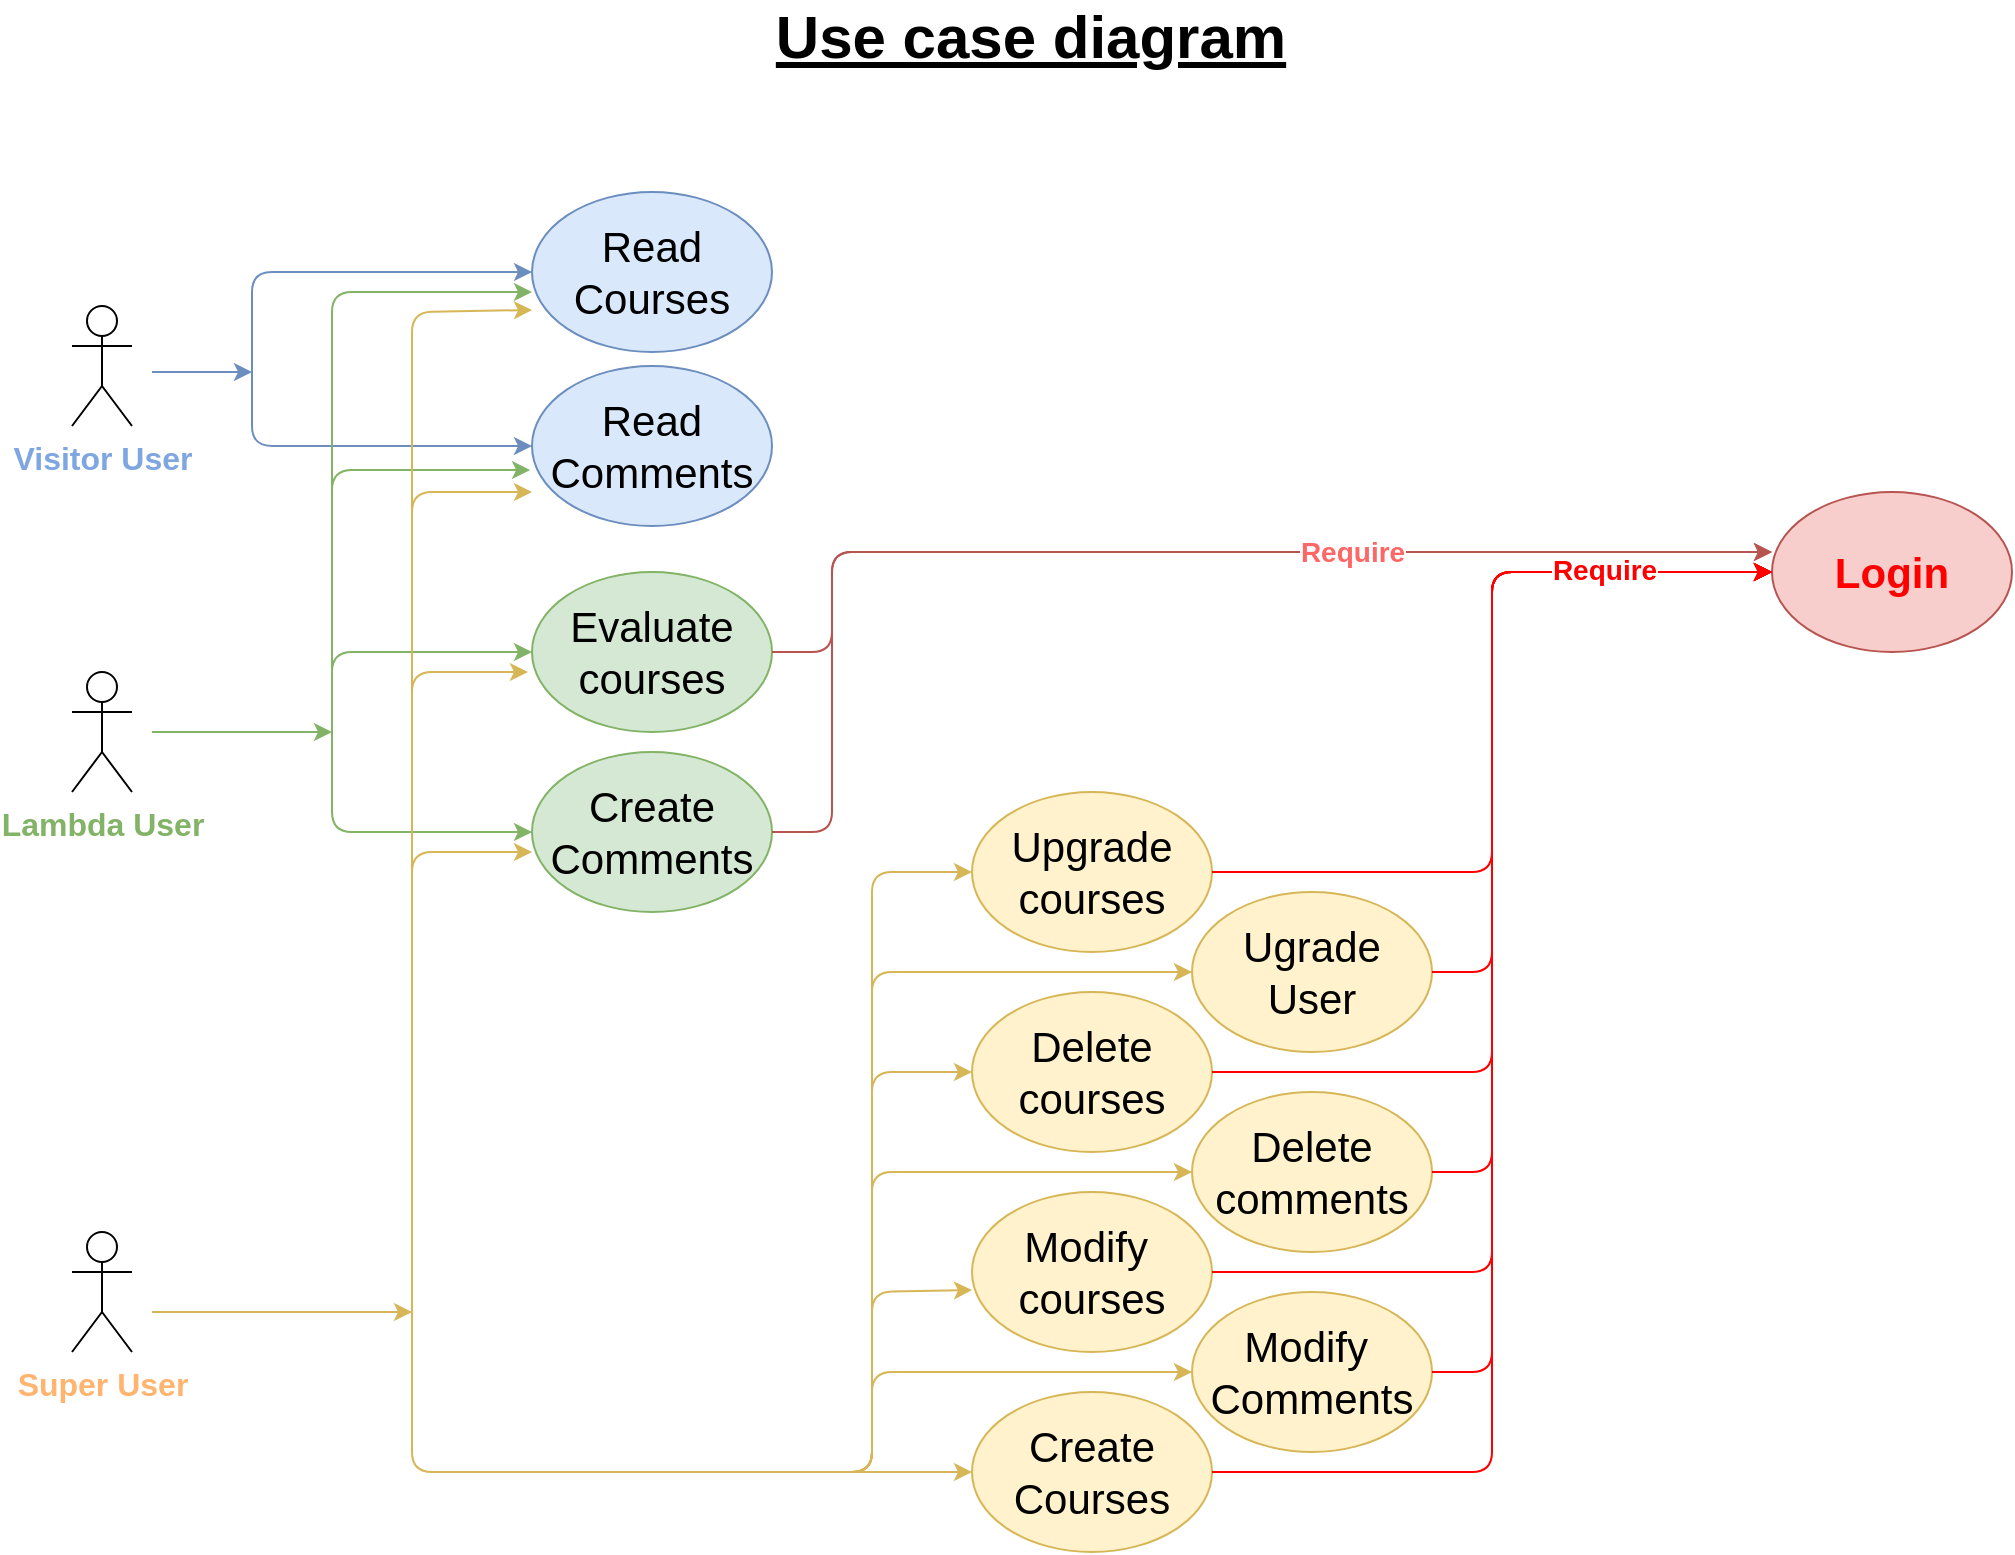 <mxfile version="12.3.2" type="device" pages="1"><diagram id="Dq2qfFN31HldB9ZYGL4v" name="Page-1"><mxGraphModel dx="1296" dy="649" grid="1" gridSize="10" guides="1" tooltips="1" connect="1" arrows="1" fold="1" page="1" pageScale="1" pageWidth="1169" pageHeight="827" math="0" shadow="0"><root><mxCell id="0"/><mxCell id="1" parent="0"/><mxCell id="pTIz6hmWeibFEkipajp1-1" value="&lt;font size=&quot;1&quot; color=&quot;#82b366&quot;&gt;&lt;b style=&quot;font-size: 16px&quot;&gt;Lambda User&lt;/b&gt;&lt;/font&gt;" style="shape=umlActor;verticalLabelPosition=bottom;labelBackgroundColor=#ffffff;verticalAlign=top;html=1;outlineConnect=0;" vertex="1" parent="1"><mxGeometry x="110" y="370" width="30" height="60" as="geometry"/></mxCell><mxCell id="pTIz6hmWeibFEkipajp1-2" value="&lt;font style=&quot;font-size: 16px&quot; color=&quot;#ffb570&quot;&gt;&lt;b&gt;Super User&lt;/b&gt;&lt;/font&gt;" style="shape=umlActor;verticalLabelPosition=bottom;labelBackgroundColor=#ffffff;verticalAlign=top;html=1;outlineConnect=0;" vertex="1" parent="1"><mxGeometry x="110" y="650" width="30" height="60" as="geometry"/></mxCell><mxCell id="pTIz6hmWeibFEkipajp1-3" value="&lt;font style=&quot;font-size: 21px&quot; color=&quot;#ff0000&quot;&gt;&lt;b&gt;Login&lt;/b&gt;&lt;/font&gt;" style="ellipse;whiteSpace=wrap;html=1;fillColor=#f8cecc;strokeColor=#b85450;" vertex="1" parent="1"><mxGeometry x="960" y="280" width="120" height="80" as="geometry"/></mxCell><mxCell id="pTIz6hmWeibFEkipajp1-4" value="&lt;font style=&quot;font-size: 21px&quot;&gt;Read&lt;br&gt;Courses&lt;br&gt;&lt;/font&gt;" style="ellipse;whiteSpace=wrap;html=1;fillColor=#dae8fc;strokeColor=#6c8ebf;" vertex="1" parent="1"><mxGeometry x="340" y="130" width="120" height="80" as="geometry"/></mxCell><mxCell id="pTIz6hmWeibFEkipajp1-5" value="&lt;font style=&quot;font-size: 21px&quot;&gt;Read&lt;br&gt;Comments&lt;br&gt;&lt;/font&gt;" style="ellipse;whiteSpace=wrap;html=1;fillColor=#dae8fc;strokeColor=#6c8ebf;" vertex="1" parent="1"><mxGeometry x="340" y="217" width="120" height="80" as="geometry"/></mxCell><mxCell id="pTIz6hmWeibFEkipajp1-6" value="&lt;font style=&quot;font-size: 21px&quot;&gt;Modify&amp;nbsp;&lt;br&gt;Comments&lt;br&gt;&lt;/font&gt;" style="ellipse;whiteSpace=wrap;html=1;fillColor=#fff2cc;strokeColor=#d6b656;" vertex="1" parent="1"><mxGeometry x="670" y="680" width="120" height="80" as="geometry"/></mxCell><mxCell id="pTIz6hmWeibFEkipajp1-7" value="&lt;font style=&quot;font-size: 21px&quot;&gt;Modify&amp;nbsp;&lt;br&gt;courses&lt;br&gt;&lt;/font&gt;" style="ellipse;whiteSpace=wrap;html=1;fillColor=#fff2cc;strokeColor=#d6b656;" vertex="1" parent="1"><mxGeometry x="560" y="630" width="120" height="80" as="geometry"/></mxCell><mxCell id="pTIz6hmWeibFEkipajp1-8" value="&lt;font style=&quot;font-size: 21px&quot;&gt;Delete&lt;br&gt;courses&lt;br&gt;&lt;/font&gt;" style="ellipse;whiteSpace=wrap;html=1;fillColor=#fff2cc;strokeColor=#d6b656;" vertex="1" parent="1"><mxGeometry x="560" y="530" width="120" height="80" as="geometry"/></mxCell><mxCell id="pTIz6hmWeibFEkipajp1-10" value="&lt;font style=&quot;font-size: 21px&quot;&gt;Delete&lt;br&gt;comments&lt;br&gt;&lt;/font&gt;" style="ellipse;whiteSpace=wrap;html=1;fillColor=#fff2cc;strokeColor=#d6b656;" vertex="1" parent="1"><mxGeometry x="670" y="580" width="120" height="80" as="geometry"/></mxCell><mxCell id="pTIz6hmWeibFEkipajp1-12" value="&lt;font style=&quot;font-size: 21px&quot;&gt;Upgrade courses&lt;br&gt;&lt;/font&gt;" style="ellipse;whiteSpace=wrap;html=1;fillColor=#fff2cc;strokeColor=#d6b656;" vertex="1" parent="1"><mxGeometry x="560" y="430" width="120" height="80" as="geometry"/></mxCell><mxCell id="pTIz6hmWeibFEkipajp1-13" value="&lt;font style=&quot;font-size: 21px&quot;&gt;Ugrade User&lt;br&gt;&lt;/font&gt;" style="ellipse;whiteSpace=wrap;html=1;fillColor=#fff2cc;strokeColor=#d6b656;" vertex="1" parent="1"><mxGeometry x="670" y="480" width="120" height="80" as="geometry"/></mxCell><mxCell id="pTIz6hmWeibFEkipajp1-14" value="&lt;font style=&quot;font-size: 21px&quot;&gt;Evaluate&lt;br&gt;courses&lt;br&gt;&lt;/font&gt;" style="ellipse;whiteSpace=wrap;html=1;fillColor=#d5e8d4;strokeColor=#82b366;" vertex="1" parent="1"><mxGeometry x="340" y="320" width="120" height="80" as="geometry"/></mxCell><mxCell id="pTIz6hmWeibFEkipajp1-15" value="&lt;font style=&quot;font-size: 16px&quot; color=&quot;#7ea6e0&quot;&gt;&lt;b&gt;Visitor User&lt;/b&gt;&lt;/font&gt;" style="shape=umlActor;verticalLabelPosition=bottom;labelBackgroundColor=#ffffff;verticalAlign=top;html=1;outlineConnect=0;" vertex="1" parent="1"><mxGeometry x="110" y="187" width="30" height="60" as="geometry"/></mxCell><mxCell id="pTIz6hmWeibFEkipajp1-17" value="&lt;font style=&quot;font-size: 21px&quot;&gt;Create Comments&lt;br&gt;&lt;/font&gt;" style="ellipse;whiteSpace=wrap;html=1;fillColor=#d5e8d4;strokeColor=#82b366;" vertex="1" parent="1"><mxGeometry x="340" y="410" width="120" height="80" as="geometry"/></mxCell><mxCell id="pTIz6hmWeibFEkipajp1-18" value="&lt;font style=&quot;font-size: 21px&quot;&gt;Create&lt;br&gt;Courses&lt;br&gt;&lt;/font&gt;" style="ellipse;whiteSpace=wrap;html=1;fillColor=#fff2cc;strokeColor=#d6b656;" vertex="1" parent="1"><mxGeometry x="560" y="730" width="120" height="80" as="geometry"/></mxCell><mxCell id="pTIz6hmWeibFEkipajp1-22" value="" style="endArrow=classic;html=1;entryX=0;entryY=0.5;entryDx=0;entryDy=0;fillColor=#dae8fc;strokeColor=#6c8ebf;" edge="1" parent="1" target="pTIz6hmWeibFEkipajp1-4"><mxGeometry width="50" height="50" relative="1" as="geometry"><mxPoint x="200" y="220" as="sourcePoint"/><mxPoint x="270" y="220" as="targetPoint"/><Array as="points"><mxPoint x="200" y="170"/></Array></mxGeometry></mxCell><mxCell id="pTIz6hmWeibFEkipajp1-23" value="" style="endArrow=classic;html=1;fillColor=#dae8fc;strokeColor=#6c8ebf;entryX=0;entryY=0.5;entryDx=0;entryDy=0;" edge="1" parent="1" target="pTIz6hmWeibFEkipajp1-5"><mxGeometry width="50" height="50" relative="1" as="geometry"><mxPoint x="200" y="220" as="sourcePoint"/><mxPoint x="330" y="257" as="targetPoint"/><Array as="points"><mxPoint x="200" y="257"/></Array></mxGeometry></mxCell><mxCell id="pTIz6hmWeibFEkipajp1-24" value="" style="endArrow=classic;html=1;fillColor=#dae8fc;strokeColor=#6c8ebf;" edge="1" parent="1"><mxGeometry width="50" height="50" relative="1" as="geometry"><mxPoint x="150" y="220" as="sourcePoint"/><mxPoint x="200" y="220" as="targetPoint"/></mxGeometry></mxCell><mxCell id="pTIz6hmWeibFEkipajp1-25" value="" style="endArrow=classic;html=1;entryX=0;entryY=0.5;entryDx=0;entryDy=0;fillColor=#d5e8d4;strokeColor=#82b366;" edge="1" parent="1"><mxGeometry width="50" height="50" relative="1" as="geometry"><mxPoint x="240" y="400" as="sourcePoint"/><mxPoint x="340" y="360" as="targetPoint"/><Array as="points"><mxPoint x="240" y="360"/></Array></mxGeometry></mxCell><mxCell id="pTIz6hmWeibFEkipajp1-26" value="" style="endArrow=classic;html=1;entryX=0;entryY=0.5;entryDx=0;entryDy=0;fillColor=#d5e8d4;strokeColor=#82b366;" edge="1" parent="1" target="pTIz6hmWeibFEkipajp1-17"><mxGeometry width="50" height="50" relative="1" as="geometry"><mxPoint x="240" y="400" as="sourcePoint"/><mxPoint x="350" y="370" as="targetPoint"/><Array as="points"><mxPoint x="240" y="450"/></Array></mxGeometry></mxCell><mxCell id="pTIz6hmWeibFEkipajp1-27" value="" style="endArrow=classic;html=1;fillColor=#d5e8d4;strokeColor=#82b366;" edge="1" parent="1"><mxGeometry width="50" height="50" relative="1" as="geometry"><mxPoint x="150" y="400" as="sourcePoint"/><mxPoint x="240" y="400" as="targetPoint"/><Array as="points"><mxPoint x="170" y="400"/></Array></mxGeometry></mxCell><mxCell id="pTIz6hmWeibFEkipajp1-28" value="" style="endArrow=classic;html=1;entryX=-0.008;entryY=0.65;entryDx=0;entryDy=0;fillColor=#d5e8d4;strokeColor=#82b366;entryPerimeter=0;" edge="1" parent="1" target="pTIz6hmWeibFEkipajp1-5"><mxGeometry width="50" height="50" relative="1" as="geometry"><mxPoint x="240" y="400" as="sourcePoint"/><mxPoint x="350" y="370" as="targetPoint"/><Array as="points"><mxPoint x="240" y="269"/></Array></mxGeometry></mxCell><mxCell id="pTIz6hmWeibFEkipajp1-29" value="" style="endArrow=classic;html=1;entryX=0;entryY=0.625;entryDx=0;entryDy=0;fillColor=#d5e8d4;strokeColor=#82b366;entryPerimeter=0;" edge="1" parent="1" target="pTIz6hmWeibFEkipajp1-4"><mxGeometry width="50" height="50" relative="1" as="geometry"><mxPoint x="240" y="400" as="sourcePoint"/><mxPoint x="349.04" y="279" as="targetPoint"/><Array as="points"><mxPoint x="240" y="180"/></Array></mxGeometry></mxCell><mxCell id="pTIz6hmWeibFEkipajp1-30" value="" style="endArrow=classic;html=1;fillColor=#fff2cc;strokeColor=#d6b656;" edge="1" parent="1"><mxGeometry width="50" height="50" relative="1" as="geometry"><mxPoint x="150" y="690" as="sourcePoint"/><mxPoint x="280" y="690" as="targetPoint"/><Array as="points"/></mxGeometry></mxCell><mxCell id="pTIz6hmWeibFEkipajp1-31" value="" style="endArrow=classic;html=1;fillColor=#fff2cc;strokeColor=#d6b656;" edge="1" parent="1"><mxGeometry width="50" height="50" relative="1" as="geometry"><mxPoint x="280" y="690" as="sourcePoint"/><mxPoint x="340" y="189" as="targetPoint"/><Array as="points"><mxPoint x="280" y="190"/></Array></mxGeometry></mxCell><mxCell id="pTIz6hmWeibFEkipajp1-32" value="" style="endArrow=classic;html=1;fillColor=#fff2cc;strokeColor=#d6b656;" edge="1" parent="1"><mxGeometry width="50" height="50" relative="1" as="geometry"><mxPoint x="280" y="690" as="sourcePoint"/><mxPoint x="340" y="280" as="targetPoint"/><Array as="points"><mxPoint x="280" y="280"/></Array></mxGeometry></mxCell><mxCell id="pTIz6hmWeibFEkipajp1-33" value="" style="endArrow=classic;html=1;fillColor=#fff2cc;strokeColor=#d6b656;entryX=-0.017;entryY=0.625;entryDx=0;entryDy=0;entryPerimeter=0;" edge="1" parent="1" target="pTIz6hmWeibFEkipajp1-14"><mxGeometry width="50" height="50" relative="1" as="geometry"><mxPoint x="280" y="690" as="sourcePoint"/><mxPoint x="350" y="290" as="targetPoint"/><Array as="points"><mxPoint x="280" y="370"/></Array></mxGeometry></mxCell><mxCell id="pTIz6hmWeibFEkipajp1-34" value="" style="endArrow=classic;html=1;fillColor=#fff2cc;strokeColor=#d6b656;entryX=0;entryY=0.625;entryDx=0;entryDy=0;entryPerimeter=0;" edge="1" parent="1" target="pTIz6hmWeibFEkipajp1-17"><mxGeometry width="50" height="50" relative="1" as="geometry"><mxPoint x="280" y="690" as="sourcePoint"/><mxPoint x="347.96" y="380" as="targetPoint"/><Array as="points"><mxPoint x="280" y="460"/></Array></mxGeometry></mxCell><mxCell id="pTIz6hmWeibFEkipajp1-35" value="" style="endArrow=classic;html=1;fillColor=#fff2cc;strokeColor=#d6b656;entryX=0;entryY=0.5;entryDx=0;entryDy=0;" edge="1" parent="1" target="pTIz6hmWeibFEkipajp1-18"><mxGeometry width="50" height="50" relative="1" as="geometry"><mxPoint x="280" y="690" as="sourcePoint"/><mxPoint x="350" y="470" as="targetPoint"/><Array as="points"><mxPoint x="280" y="770"/></Array></mxGeometry></mxCell><mxCell id="pTIz6hmWeibFEkipajp1-36" value="" style="endArrow=classic;html=1;fillColor=#fff2cc;strokeColor=#d6b656;entryX=0;entryY=0.5;entryDx=0;entryDy=0;" edge="1" parent="1" target="pTIz6hmWeibFEkipajp1-6"><mxGeometry width="50" height="50" relative="1" as="geometry"><mxPoint x="470" y="770" as="sourcePoint"/><mxPoint x="570" y="780" as="targetPoint"/><Array as="points"><mxPoint x="510" y="770"/><mxPoint x="510" y="720"/></Array></mxGeometry></mxCell><mxCell id="pTIz6hmWeibFEkipajp1-37" value="" style="endArrow=classic;html=1;fillColor=#fff2cc;strokeColor=#d6b656;entryX=0;entryY=0.613;entryDx=0;entryDy=0;entryPerimeter=0;" edge="1" parent="1" target="pTIz6hmWeibFEkipajp1-7"><mxGeometry width="50" height="50" relative="1" as="geometry"><mxPoint x="470" y="770" as="sourcePoint"/><mxPoint x="680" y="730" as="targetPoint"/><Array as="points"><mxPoint x="510" y="770"/><mxPoint x="510" y="680"/></Array></mxGeometry></mxCell><mxCell id="pTIz6hmWeibFEkipajp1-38" value="" style="endArrow=classic;html=1;fillColor=#fff2cc;strokeColor=#d6b656;entryX=0;entryY=0.5;entryDx=0;entryDy=0;" edge="1" parent="1" target="pTIz6hmWeibFEkipajp1-8"><mxGeometry width="50" height="50" relative="1" as="geometry"><mxPoint x="470" y="770" as="sourcePoint"/><mxPoint x="570" y="689.04" as="targetPoint"/><Array as="points"><mxPoint x="510" y="770"/><mxPoint x="510" y="570"/></Array></mxGeometry></mxCell><mxCell id="pTIz6hmWeibFEkipajp1-39" value="" style="endArrow=classic;html=1;fillColor=#fff2cc;strokeColor=#d6b656;entryX=0;entryY=0.5;entryDx=0;entryDy=0;" edge="1" parent="1" target="pTIz6hmWeibFEkipajp1-12"><mxGeometry width="50" height="50" relative="1" as="geometry"><mxPoint x="470" y="770" as="sourcePoint"/><mxPoint x="570" y="580" as="targetPoint"/><Array as="points"><mxPoint x="510" y="770"/><mxPoint x="510" y="470"/></Array></mxGeometry></mxCell><mxCell id="pTIz6hmWeibFEkipajp1-40" value="" style="endArrow=classic;html=1;fillColor=#fff2cc;strokeColor=#d6b656;entryX=0;entryY=0.5;entryDx=0;entryDy=0;" edge="1" parent="1" target="pTIz6hmWeibFEkipajp1-10"><mxGeometry width="50" height="50" relative="1" as="geometry"><mxPoint x="470" y="770" as="sourcePoint"/><mxPoint x="680" y="730" as="targetPoint"/><Array as="points"><mxPoint x="510" y="770"/><mxPoint x="510" y="620"/></Array></mxGeometry></mxCell><mxCell id="pTIz6hmWeibFEkipajp1-41" value="" style="endArrow=classic;html=1;fillColor=#fff2cc;strokeColor=#d6b656;entryX=0;entryY=0.5;entryDx=0;entryDy=0;" edge="1" parent="1" target="pTIz6hmWeibFEkipajp1-13"><mxGeometry width="50" height="50" relative="1" as="geometry"><mxPoint x="470" y="770" as="sourcePoint"/><mxPoint x="680" y="630" as="targetPoint"/><Array as="points"><mxPoint x="510" y="770"/><mxPoint x="510" y="520"/></Array></mxGeometry></mxCell><mxCell id="pTIz6hmWeibFEkipajp1-42" value="" style="endArrow=classic;html=1;fillColor=#f8cecc;strokeColor=#b85450;exitX=1;exitY=0.5;exitDx=0;exitDy=0;" edge="1" parent="1" source="pTIz6hmWeibFEkipajp1-17"><mxGeometry width="50" height="50" relative="1" as="geometry"><mxPoint x="480" y="780" as="sourcePoint"/><mxPoint x="960" y="310" as="targetPoint"/><Array as="points"><mxPoint x="490" y="450"/><mxPoint x="490" y="310"/></Array></mxGeometry></mxCell><mxCell id="pTIz6hmWeibFEkipajp1-43" value="" style="endArrow=classic;html=1;fillColor=#f8cecc;strokeColor=#b85450;exitX=1;exitY=0.5;exitDx=0;exitDy=0;" edge="1" parent="1" source="pTIz6hmWeibFEkipajp1-14"><mxGeometry width="50" height="50" relative="1" as="geometry"><mxPoint x="470" y="460" as="sourcePoint"/><mxPoint x="960" y="310" as="targetPoint"/><Array as="points"><mxPoint x="490" y="360"/><mxPoint x="490" y="310"/></Array></mxGeometry></mxCell><mxCell id="pTIz6hmWeibFEkipajp1-44" value="&lt;font size=&quot;1&quot; color=&quot;#ff6666&quot;&gt;&lt;b style=&quot;font-size: 14px&quot;&gt;Require&lt;/b&gt;&lt;/font&gt;" style="text;html=1;align=center;verticalAlign=middle;resizable=0;points=[];;labelBackgroundColor=#ffffff;" vertex="1" connectable="0" parent="pTIz6hmWeibFEkipajp1-43"><mxGeometry x="0.233" y="-2" relative="1" as="geometry"><mxPoint x="0.5" y="-2" as="offset"/></mxGeometry></mxCell><mxCell id="pTIz6hmWeibFEkipajp1-45" value="" style="endArrow=classic;html=1;fillColor=#f8cecc;strokeColor=#FF0000;exitX=1;exitY=0.5;exitDx=0;exitDy=0;" edge="1" parent="1" source="pTIz6hmWeibFEkipajp1-12"><mxGeometry width="50" height="50" relative="1" as="geometry"><mxPoint x="470" y="460" as="sourcePoint"/><mxPoint x="960" y="320" as="targetPoint"/><Array as="points"><mxPoint x="820" y="470"/><mxPoint x="820" y="320"/></Array></mxGeometry></mxCell><mxCell id="pTIz6hmWeibFEkipajp1-47" value="" style="endArrow=classic;html=1;fillColor=#f8cecc;strokeColor=#FF0000;exitX=1;exitY=0.5;exitDx=0;exitDy=0;" edge="1" parent="1" source="pTIz6hmWeibFEkipajp1-13"><mxGeometry width="50" height="50" relative="1" as="geometry"><mxPoint x="690" y="480" as="sourcePoint"/><mxPoint x="960" y="320" as="targetPoint"/><Array as="points"><mxPoint x="820" y="520"/><mxPoint x="820" y="320"/></Array></mxGeometry></mxCell><mxCell id="pTIz6hmWeibFEkipajp1-49" value="" style="endArrow=classic;html=1;fillColor=#f8cecc;strokeColor=#FF0000;exitX=1;exitY=0.5;exitDx=0;exitDy=0;entryX=0;entryY=0.5;entryDx=0;entryDy=0;" edge="1" parent="1" source="pTIz6hmWeibFEkipajp1-8" target="pTIz6hmWeibFEkipajp1-3"><mxGeometry width="50" height="50" relative="1" as="geometry"><mxPoint x="800" y="530" as="sourcePoint"/><mxPoint x="970" y="330" as="targetPoint"/><Array as="points"><mxPoint x="820" y="570"/><mxPoint x="820" y="320"/></Array></mxGeometry></mxCell><mxCell id="pTIz6hmWeibFEkipajp1-50" value="" style="endArrow=classic;html=1;fillColor=#f8cecc;strokeColor=#FF0000;exitX=1;exitY=0.5;exitDx=0;exitDy=0;entryX=0;entryY=0.5;entryDx=0;entryDy=0;" edge="1" parent="1" source="pTIz6hmWeibFEkipajp1-10" target="pTIz6hmWeibFEkipajp1-3"><mxGeometry width="50" height="50" relative="1" as="geometry"><mxPoint x="810" y="540" as="sourcePoint"/><mxPoint x="980" y="340" as="targetPoint"/><Array as="points"><mxPoint x="820" y="620"/><mxPoint x="820" y="320"/></Array></mxGeometry></mxCell><mxCell id="pTIz6hmWeibFEkipajp1-51" value="" style="endArrow=classic;html=1;fillColor=#f8cecc;strokeColor=#FF0000;exitX=1;exitY=0.5;exitDx=0;exitDy=0;entryX=0;entryY=0.5;entryDx=0;entryDy=0;" edge="1" parent="1" source="pTIz6hmWeibFEkipajp1-7" target="pTIz6hmWeibFEkipajp1-3"><mxGeometry width="50" height="50" relative="1" as="geometry"><mxPoint x="820" y="550" as="sourcePoint"/><mxPoint x="990" y="350" as="targetPoint"/><Array as="points"><mxPoint x="820" y="670"/><mxPoint x="820" y="320"/></Array></mxGeometry></mxCell><mxCell id="pTIz6hmWeibFEkipajp1-52" value="" style="endArrow=classic;html=1;fillColor=#f8cecc;strokeColor=#FF0000;exitX=1;exitY=0.5;exitDx=0;exitDy=0;entryX=0;entryY=0.5;entryDx=0;entryDy=0;" edge="1" parent="1" source="pTIz6hmWeibFEkipajp1-6" target="pTIz6hmWeibFEkipajp1-3"><mxGeometry width="50" height="50" relative="1" as="geometry"><mxPoint x="830" y="560" as="sourcePoint"/><mxPoint x="1000" y="360" as="targetPoint"/><Array as="points"><mxPoint x="820" y="720"/><mxPoint x="820" y="320"/></Array></mxGeometry></mxCell><mxCell id="pTIz6hmWeibFEkipajp1-53" value="" style="endArrow=classic;html=1;fillColor=#f8cecc;strokeColor=#FF0000;exitX=1;exitY=0.5;exitDx=0;exitDy=0;" edge="1" parent="1" source="pTIz6hmWeibFEkipajp1-18"><mxGeometry width="50" height="50" relative="1" as="geometry"><mxPoint x="840" y="570" as="sourcePoint"/><mxPoint x="960" y="320" as="targetPoint"/><Array as="points"><mxPoint x="820" y="770"/><mxPoint x="820" y="320"/></Array></mxGeometry></mxCell><mxCell id="pTIz6hmWeibFEkipajp1-54" value="&lt;font color=&quot;#ff0000&quot; size=&quot;1&quot;&gt;&lt;b style=&quot;font-size: 14px&quot;&gt;Require&lt;/b&gt;&lt;/font&gt;" style="text;html=1;align=center;verticalAlign=middle;resizable=0;points=[];;labelBackgroundColor=#ffffff;" vertex="1" connectable="0" parent="pTIz6hmWeibFEkipajp1-53"><mxGeometry x="0.77" y="1" relative="1" as="geometry"><mxPoint as="offset"/></mxGeometry></mxCell><mxCell id="pTIz6hmWeibFEkipajp1-55" value="&lt;font style=&quot;font-size: 30px&quot;&gt;&lt;b&gt;&lt;u&gt;Use case diagram&lt;/u&gt;&lt;/b&gt;&lt;/font&gt;" style="text;html=1;align=center;verticalAlign=middle;resizable=0;points=[];;autosize=1;" vertex="1" parent="1"><mxGeometry x="454" y="37" width="270" height="30" as="geometry"/></mxCell></root></mxGraphModel></diagram></mxfile>